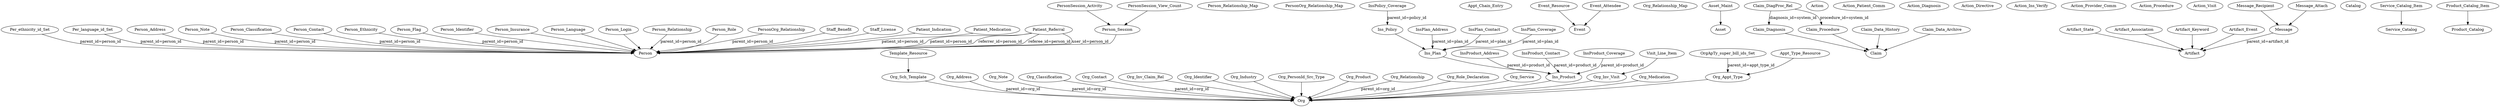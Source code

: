 digraph db
{
    Person;
    Per_ethnicity_id_Set;
    Per_language_id_Set;
    Person_Address;
    Person_Note;
    Person_Classification;
    Person_Contact;
    Person_Ethnicity;
    Person_Flag;
    Person_Identifier;
    Person_Insurance;
    Person_Language;
    Person_Login;
    Person_Relationship;
    Person_Relationship_Map;
    Person_Role;
    PersonOrg_Relationship;
    PersonOrg_Relationship_Map;
    Staff_Benefit;
    Staff_License;
    Org_Appt_Type;
    OrgApTy_super_bill_ids_Set;
    Appt_Type_Resource;
    Org_Sch_Template;
    Template_Resource;
    Appt_Chain_Entry;
    Event;
    Event_Resource;
    Event_Attendee;
    Org;
    Org_Address;
    Org_Note;
    Org_Classification;
    Org_Contact;
    Org_Inv_Claim_Rel;
    Org_Identifier;
    Org_Industry;
    Org_PersonId_Src_Type;
    Org_Product;
    Org_Relationship;
    Org_Relationship_Map;
    Org_Role_Declaration;
    Org_Service;
    Ins_Plan;
    Ins_Policy;
    Ins_Product;
    InsPlan_Address;
    InsPlan_Contact;
    InsPlan_Coverage;
    InsPolicy_Coverage;
    InsProduct_Address;
    InsProduct_Contact;
    InsProduct_Coverage;
    Asset;
    Asset_Maint;
    Org_Inv_Visit;
    Visit_Line_Item;
    Org_Medication;
    Patient_Indication;
    Patient_Medication;
    Patient_Referral;
    Claim;
    Claim_Diagnosis;
    Claim_DiagProc_Rel;
    Claim_Data_History;
    Claim_Procedure;
    Claim_Data_Archive;
    Action;
    Action_Patient_Comm;
    Action_Diagnosis;
    Action_Directive;
    Action_Ins_Verify;
    Action_Provider_Comm;
    Action_Procedure;
    Action_Visit;
    Artifact;
    Artifact_State;
    Artifact_Association;
    Artifact_Keyword;
    Artifact_Event;
    Catalog;
    Service_Catalog;
    Service_Catalog_Item;
    Product_Catalog;
    Product_Catalog_Item;
    Message;
    Message_Recipient;
    Message_Attach;
    Person_Session;
    PersonSession_Activity;
    PersonSession_View_Count;

    Per_ethnicity_id_Set -> Person [label="parent_id=person_id"];
    Per_language_id_Set -> Person [label="parent_id=person_id"];
    Person_Address -> Person [label="parent_id=person_id"];
    Person_Note -> Person [label="parent_id=person_id"];
    Person_Classification -> Person;
    Person_Contact -> Person [label="parent_id=person_id"];
    Person_Ethnicity -> Person;
    Person_Flag -> Person [label="parent_id=person_id"];
    Person_Identifier -> Person;
    Person_Insurance -> Person;
    Person_Language -> Person;
    Person_Login -> Person;
    Person_Relationship -> Person [label="parent_id=person_id"];
    Person_Role -> Person;
    PersonOrg_Relationship -> Person [label="parent_id=person_id"];
    Staff_Benefit -> Person;
    Staff_License -> Person;
    Org_Appt_Type -> Org;
    OrgApTy_super_bill_ids_Set -> Org_Appt_Type [label="parent_id=appt_type_id"];
    Appt_Type_Resource -> Org_Appt_Type;
    Org_Sch_Template -> Org;
    Template_Resource -> Org_Sch_Template;
    Event_Resource -> Event;
    Event_Attendee -> Event;
    Org_Address -> Org [label="parent_id=org_id"];
    Org_Note -> Org [label="parent_id=org_id"];
    Org_Classification -> Org;
    Org_Contact -> Org [label="parent_id=org_id"];
    Org_Inv_Claim_Rel -> Org;
    Org_Identifier -> Org;
    Org_Industry -> Org;
    Org_PersonId_Src_Type -> Org;
    Org_Product -> Org;
    Org_Relationship -> Org [label="parent_id=org_id"];
    Org_Role_Declaration -> Org;
    Org_Service -> Org;
    Ins_Plan -> Ins_Product;
    Ins_Policy -> Ins_Plan;
    Ins_Product -> Org;
    InsPlan_Address -> Ins_Plan [label="parent_id=plan_id"];
    InsPlan_Contact -> Ins_Plan [label="parent_id=plan_id"];
    InsPlan_Coverage -> Ins_Plan [label="parent_id=plan_id"];
    InsPolicy_Coverage -> Ins_Policy [label="parent_id=policy_id"];
    InsProduct_Address -> Ins_Product [label="parent_id=product_id"];
    InsProduct_Contact -> Ins_Product [label="parent_id=product_id"];
    InsProduct_Coverage -> Ins_Product [label="parent_id=product_id"];
    Asset_Maint -> Asset;
    Org_Inv_Visit -> Org;
    Visit_Line_Item -> Org_Inv_Visit;
    Org_Medication -> Org;
    Patient_Indication -> Person;
    Patient_Medication -> Person [label="patient_id=person_id"];
    Patient_Referral -> Person [label="patient_id=person_id"];
    Patient_Referral -> Person [label="referrer_id=person_id"];
    Patient_Referral -> Person [label="referee_id=person_id"];
    Patient_Referral -> Person [label="user_id=person_id"];
    Claim_Diagnosis -> Claim;
    Claim_DiagProc_Rel -> Claim_Diagnosis [label="diagnosis_id=system_id"];
    Claim_DiagProc_Rel -> Claim_Procedure [label="procedure_id=system_id"];
    Claim_Data_History -> Claim;
    Claim_Procedure -> Claim;
    Claim_Data_Archive -> Claim;
    Artifact_State -> Artifact;
    Artifact_Association -> Artifact;
    Artifact_Keyword -> Artifact;
    Artifact_Event -> Artifact;
    Service_Catalog_Item -> Service_Catalog;
    Product_Catalog_Item -> Product_Catalog;
    Message -> Artifact [label="parent_id=artifact_id"];
    Message_Recipient -> Message;
    Message_Attach -> Message;
    Person_Session -> Person;
    PersonSession_Activity -> Person_Session;
    PersonSession_View_Count -> Person_Session;
}
